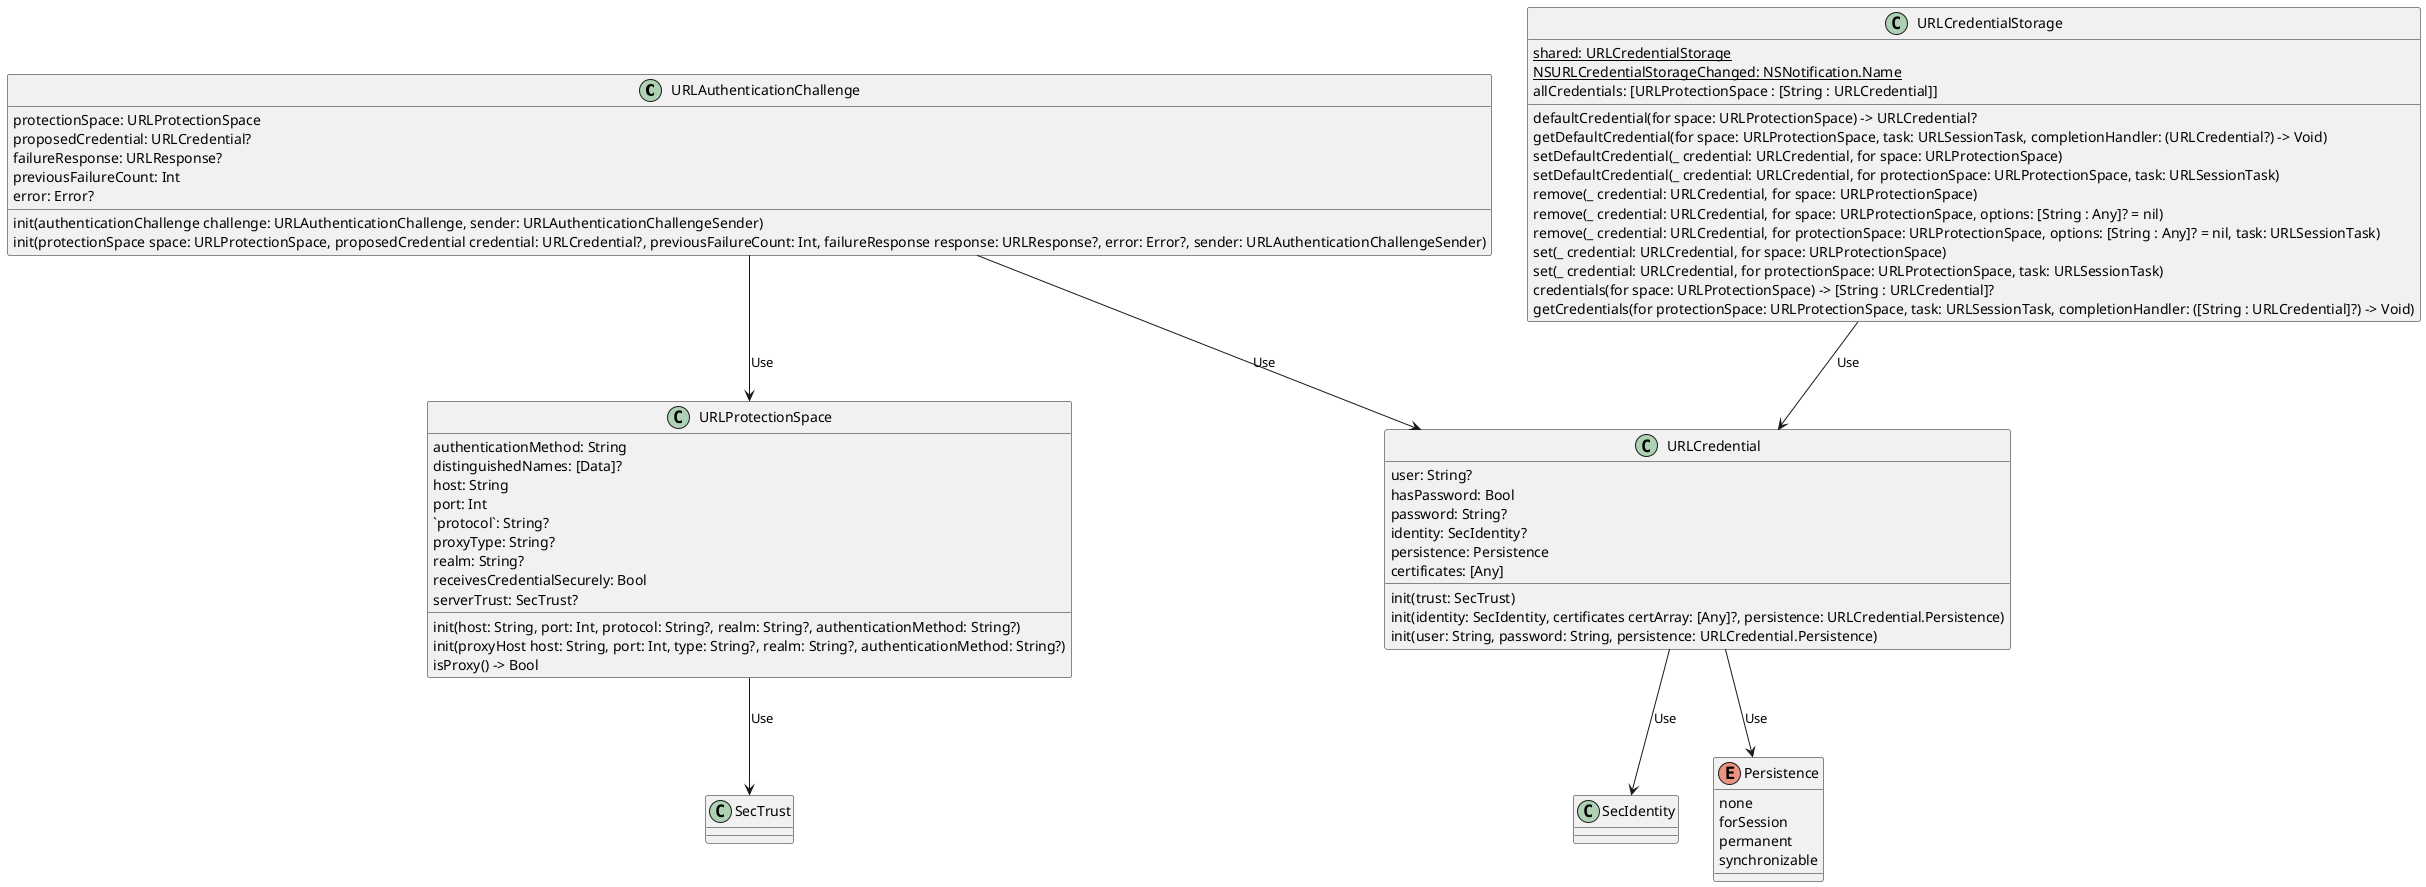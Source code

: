 @startuml Authentication and Credentials

class URLAuthenticationChallenge {
    protectionSpace: URLProtectionSpace
    proposedCredential: URLCredential?
    failureResponse: URLResponse?
    previousFailureCount: Int
    error: Error?

    init(authenticationChallenge challenge: URLAuthenticationChallenge, sender: URLAuthenticationChallengeSender)
    init(protectionSpace space: URLProtectionSpace, proposedCredential credential: URLCredential?, previousFailureCount: Int, failureResponse response: URLResponse?, error: Error?, sender: URLAuthenticationChallengeSender)
}

class URLCredential {
    user: String?
    hasPassword: Bool
    password: String?
    identity: SecIdentity?
    persistence: Persistence
    certificates: [Any]

    init(trust: SecTrust)
    init(identity: SecIdentity, certificates certArray: [Any]?, persistence: URLCredential.Persistence)
    init(user: String, password: String, persistence: URLCredential.Persistence)

}

enum Persistence {
    none
    forSession
    permanent
    synchronizable
}

class URLCredentialStorage {
    {static} shared: URLCredentialStorage
    {static} NSURLCredentialStorageChanged: NSNotification.Name
    allCredentials: [URLProtectionSpace : [String : URLCredential]]

    defaultCredential(for space: URLProtectionSpace) -> URLCredential?
    getDefaultCredential(for space: URLProtectionSpace, task: URLSessionTask, completionHandler: (URLCredential?) -> Void)
    setDefaultCredential(_ credential: URLCredential, for space: URLProtectionSpace)
    setDefaultCredential(_ credential: URLCredential, for protectionSpace: URLProtectionSpace, task: URLSessionTask)
    remove(_ credential: URLCredential, for space: URLProtectionSpace)
    remove(_ credential: URLCredential, for space: URLProtectionSpace, options: [String : Any]? = nil)
    remove(_ credential: URLCredential, for protectionSpace: URLProtectionSpace, options: [String : Any]? = nil, task: URLSessionTask)
    set(_ credential: URLCredential, for space: URLProtectionSpace)
    set(_ credential: URLCredential, for protectionSpace: URLProtectionSpace, task: URLSessionTask)
    credentials(for space: URLProtectionSpace) -> [String : URLCredential]?
    getCredentials(for protectionSpace: URLProtectionSpace, task: URLSessionTask, completionHandler: ([String : URLCredential]?) -> Void)
}

class URLProtectionSpace {
    authenticationMethod: String
    distinguishedNames: [Data]?
    host: String
    port: Int
    `protocol`: String?
    proxyType: String?
    realm: String?
    receivesCredentialSecurely: Bool
    serverTrust: SecTrust?

    init(host: String, port: Int, protocol: String?, realm: String?, authenticationMethod: String?)
    init(proxyHost host: String, port: Int, type: String?, realm: String?, authenticationMethod: String?)
    isProxy() -> Bool
}

class SecTrust {

}

class SecIdentity {

}

URLAuthenticationChallenge --> URLCredential: Use
URLAuthenticationChallenge --> URLProtectionSpace: Use
URLCredential --> Persistence: Use
URLCredential --> SecIdentity: Use
URLCredentialStorage --> URLCredential: Use
URLProtectionSpace --> SecTrust: Use

@enduml
